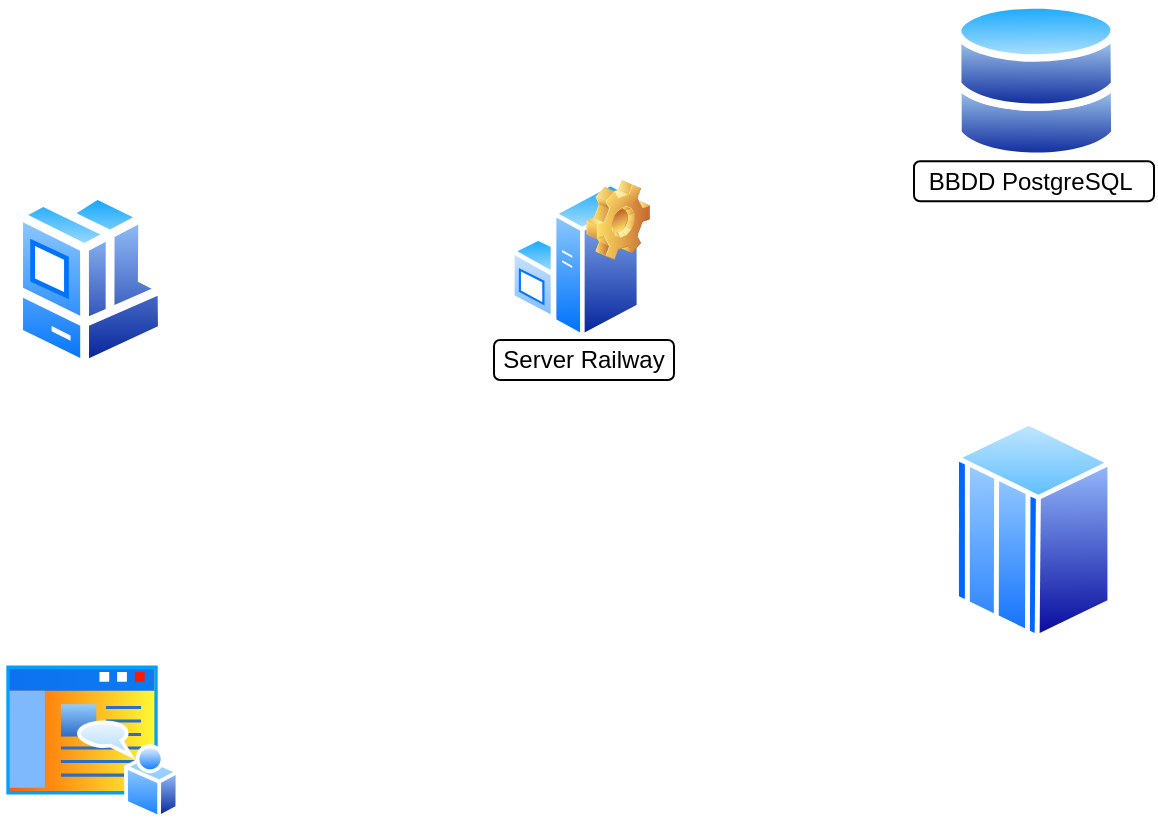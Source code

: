 <mxfile version="26.2.2">
  <diagram name="Página-1" id="CDPxZ2y2oRvM8uiszXN1">
    <mxGraphModel dx="1020" dy="635" grid="1" gridSize="10" guides="1" tooltips="1" connect="1" arrows="1" fold="1" page="1" pageScale="1" pageWidth="827" pageHeight="1169" math="0" shadow="0">
      <root>
        <mxCell id="0" />
        <mxCell id="1" parent="0" />
        <mxCell id="eul3kOhSNh3tley34Y3X-3" value="" style="group;movable=0;resizable=0;rotatable=0;deletable=0;editable=0;locked=1;connectable=0;" parent="1" vertex="1" connectable="0">
          <mxGeometry x="130" y="160" width="90" height="100" as="geometry" />
        </mxCell>
        <mxCell id="T51uil6T-Yv0GnbOR8lT-3" value="" style="group" vertex="1" connectable="0" parent="1">
          <mxGeometry x="350" y="200" width="90" height="100" as="geometry" />
        </mxCell>
        <mxCell id="eul3kOhSNh3tley34Y3X-7" value="" style="group" parent="T51uil6T-Yv0GnbOR8lT-3" vertex="1" connectable="0">
          <mxGeometry x="8" width="70" height="80" as="geometry" />
        </mxCell>
        <mxCell id="eul3kOhSNh3tley34Y3X-4" value="" style="image;aspect=fixed;perimeter=ellipsePerimeter;html=1;align=center;shadow=0;dashed=0;spacingTop=3;image=img/lib/active_directory/windows_server.svg;" parent="eul3kOhSNh3tley34Y3X-7" vertex="1">
          <mxGeometry width="65.6" height="80" as="geometry" />
        </mxCell>
        <mxCell id="eul3kOhSNh3tley34Y3X-6" value="" style="shape=image;html=1;verticalLabelPosition=bottom;verticalAlign=top;imageAspect=0;image=img/clipart/Gear_128x128.png" parent="eul3kOhSNh3tley34Y3X-7" vertex="1">
          <mxGeometry x="38.182" width="31.818" height="40" as="geometry" />
        </mxCell>
        <mxCell id="T51uil6T-Yv0GnbOR8lT-2" value="Server Railway" style="rounded=1;whiteSpace=wrap;html=1;" vertex="1" parent="T51uil6T-Yv0GnbOR8lT-3">
          <mxGeometry y="80" width="90" height="20" as="geometry" />
        </mxCell>
        <mxCell id="T51uil6T-Yv0GnbOR8lT-5" value="" style="group" vertex="1" connectable="0" parent="1">
          <mxGeometry x="560" y="110" width="120" height="100.6" as="geometry" />
        </mxCell>
        <mxCell id="eul3kOhSNh3tley34Y3X-5" value="" style="image;aspect=fixed;perimeter=ellipsePerimeter;html=1;align=center;shadow=0;dashed=0;spacingTop=3;image=img/lib/active_directory/databases.svg;" parent="T51uil6T-Yv0GnbOR8lT-5" vertex="1">
          <mxGeometry x="20" width="82.24" height="80.6" as="geometry" />
        </mxCell>
        <mxCell id="T51uil6T-Yv0GnbOR8lT-4" value="BBDD PostgreSQL&amp;nbsp;" style="rounded=1;whiteSpace=wrap;html=1;" vertex="1" parent="T51uil6T-Yv0GnbOR8lT-5">
          <mxGeometry y="80.6" width="120" height="20" as="geometry" />
        </mxCell>
        <mxCell id="T51uil6T-Yv0GnbOR8lT-6" value="" style="image;aspect=fixed;perimeter=ellipsePerimeter;html=1;align=center;shadow=0;dashed=0;spacingTop=3;image=img/lib/active_directory/mainframe_host.svg;" vertex="1" parent="1">
          <mxGeometry x="580" y="320" width="79.2" height="110" as="geometry" />
        </mxCell>
        <mxCell id="T51uil6T-Yv0GnbOR8lT-7" value="" style="image;aspect=fixed;perimeter=ellipsePerimeter;html=1;align=center;shadow=0;dashed=0;spacingTop=3;image=img/lib/active_directory/workstation_client.svg;" vertex="1" parent="1">
          <mxGeometry x="110" y="205" width="76.5" height="90" as="geometry" />
        </mxCell>
        <mxCell id="T51uil6T-Yv0GnbOR8lT-8" value="" style="image;aspect=fixed;perimeter=ellipsePerimeter;html=1;align=center;shadow=0;dashed=0;spacingTop=3;image=img/lib/active_directory/home_page.svg;" vertex="1" parent="1">
          <mxGeometry x="103.81" y="440" width="88.89" height="80" as="geometry" />
        </mxCell>
      </root>
    </mxGraphModel>
  </diagram>
</mxfile>
